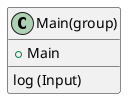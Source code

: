 @startuml
'https://plantuml.com/sequence-diagram

class Main(group)
{
    log (Input)
    + Main
}

@enduml